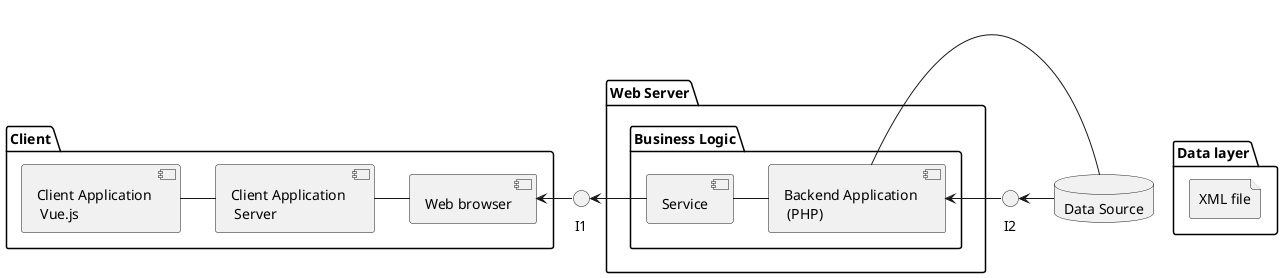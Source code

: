 @startuml
'https://plantuml.com/component-diagram

()"I1"
()"I2"

package "Client" {
  [Client Application \n Vue.js] - [Client Application \n Server]
  [Client Application \n Server] - [Web browser]
  [Web browser] <- I1
}
package "Web Server"{
  package "Business Logic"{
    [Service] - [Backend Application \n (PHP)]
    I1 <- [Service]
    [Backend Application \n (PHP)] <- I2
  }
}

[Backend Application \n (PHP)] - [Data Source]
package "Data layer"{
  database "Data Source" {
  }
  file "XML file" {
  }
  I2 <- [Data Source]
}

@enduml